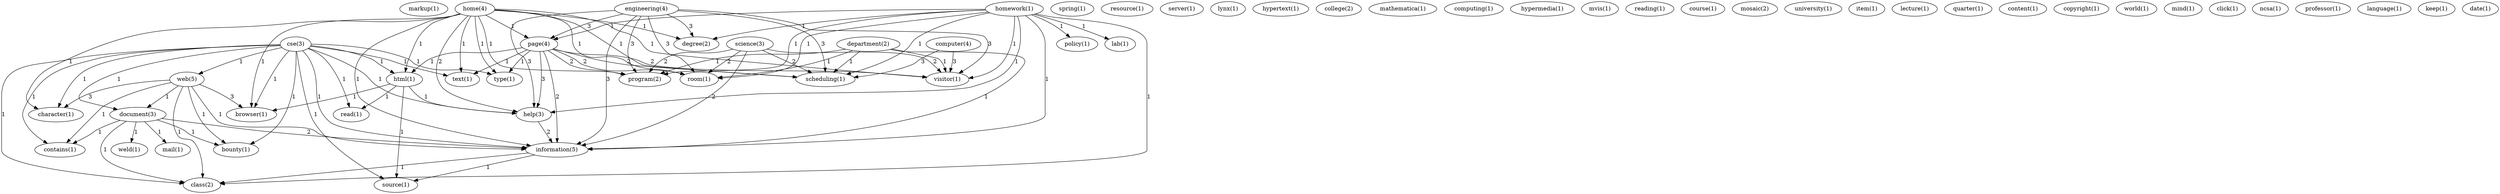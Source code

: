 digraph G {
  markup [ label="markup(1)" ];
  home [ label="home(4)" ];
  degree [ label="degree(2)" ];
  page [ label="page(4)" ];
  character [ label="character(1)" ];
  text [ label="text(1)" ];
  html [ label="html(1)" ];
  browser [ label="browser(1)" ];
  help [ label="help(3)" ];
  room [ label="room(1)" ];
  information [ label="information(5)" ];
  program [ label="program(2)" ];
  type [ label="type(1)" ];
  scheduling [ label="scheduling(1)" ];
  visitor [ label="visitor(1)" ];
  spring [ label="spring(1)" ];
  resource [ label="resource(1)" ];
  engineering [ label="engineering(4)" ];
  server [ label="server(1)" ];
  lynx [ label="lynx(1)" ];
  hypertext [ label="hypertext(1)" ];
  college [ label="college(2)" ];
  mathematica [ label="mathematica(1)" ];
  computing [ label="computing(1)" ];
  hypermedia [ label="hypermedia(1)" ];
  mvis [ label="mvis(1)" ];
  reading [ label="reading(1)" ];
  cse [ label="cse(3)" ];
  web [ label="web(5)" ];
  document [ label="document(3)" ];
  contains [ label="contains(1)" ];
  bounty [ label="bounty(1)" ];
  read [ label="read(1)" ];
  source [ label="source(1)" ];
  class [ label="class(2)" ];
  course [ label="course(1)" ];
  mosaic [ label="mosaic(2)" ];
  university [ label="university(1)" ];
  homework [ label="homework(1)" ];
  policy [ label="policy(1)" ];
  lab [ label="lab(1)" ];
  item [ label="item(1)" ];
  weld [ label="weld(1)" ];
  mail [ label="mail(1)" ];
  lecture [ label="lecture(1)" ];
  quarter [ label="quarter(1)" ];
  department [ label="department(2)" ];
  content [ label="content(1)" ];
  copyright [ label="copyright(1)" ];
  science [ label="science(3)" ];
  world [ label="world(1)" ];
  computer [ label="computer(4)" ];
  mind [ label="mind(1)" ];
  click [ label="click(1)" ];
  click [ label="click(1)" ];
  ncsa [ label="ncsa(1)" ];
  professor [ label="professor(1)" ];
  language [ label="language(1)" ];
  keep [ label="keep(1)" ];
  date [ label="date(1)" ];
  home -> degree [ label="1" ];
  home -> page [ label="1" ];
  home -> character [ label="1" ];
  home -> text [ label="1" ];
  home -> html [ label="1" ];
  home -> browser [ label="1" ];
  home -> help [ label="2" ];
  home -> room [ label="1" ];
  home -> information [ label="1" ];
  home -> program [ label="1" ];
  home -> type [ label="1" ];
  home -> scheduling [ label="1" ];
  home -> visitor [ label="1" ];
  engineering -> degree [ label="3" ];
  engineering -> page [ label="3" ];
  engineering -> help [ label="3" ];
  engineering -> room [ label="3" ];
  engineering -> information [ label="3" ];
  engineering -> program [ label="3" ];
  engineering -> scheduling [ label="3" ];
  engineering -> visitor [ label="3" ];
  cse -> web [ label="1" ];
  cse -> document [ label="1" ];
  cse -> character [ label="1" ];
  cse -> contains [ label="1" ];
  cse -> text [ label="1" ];
  cse -> html [ label="1" ];
  cse -> browser [ label="1" ];
  cse -> help [ label="1" ];
  cse -> bounty [ label="1" ];
  cse -> read [ label="1" ];
  cse -> information [ label="1" ];
  cse -> source [ label="1" ];
  cse -> class [ label="1" ];
  cse -> type [ label="1" ];
  web -> document [ label="1" ];
  web -> character [ label="3" ];
  web -> contains [ label="1" ];
  web -> browser [ label="3" ];
  web -> bounty [ label="1" ];
  web -> information [ label="1" ];
  web -> class [ label="1" ];
  homework -> policy [ label="1" ];
  homework -> lab [ label="1" ];
  homework -> degree [ label="1" ];
  homework -> page [ label="1" ];
  homework -> help [ label="1" ];
  homework -> room [ label="1" ];
  homework -> information [ label="1" ];
  homework -> class [ label="1" ];
  homework -> program [ label="1" ];
  homework -> scheduling [ label="1" ];
  homework -> visitor [ label="1" ];
  document -> contains [ label="1" ];
  document -> bounty [ label="1" ];
  document -> information [ label="2" ];
  document -> class [ label="1" ];
  document -> weld [ label="1" ];
  document -> mail [ label="1" ];
  page -> text [ label="1" ];
  page -> html [ label="1" ];
  page -> help [ label="3" ];
  page -> room [ label="2" ];
  page -> information [ label="2" ];
  page -> program [ label="2" ];
  page -> type [ label="1" ];
  page -> scheduling [ label="2" ];
  page -> visitor [ label="2" ];
  html -> browser [ label="1" ];
  html -> help [ label="1" ];
  html -> read [ label="1" ];
  html -> source [ label="1" ];
  help -> information [ label="2" ];
  department -> room [ label="1" ];
  department -> information [ label="1" ];
  department -> program [ label="1" ];
  department -> scheduling [ label="1" ];
  department -> visitor [ label="1" ];
  science -> room [ label="2" ];
  science -> information [ label="2" ];
  science -> program [ label="2" ];
  science -> scheduling [ label="2" ];
  science -> visitor [ label="2" ];
  information -> source [ label="1" ];
  information -> class [ label="1" ];
  computer -> scheduling [ label="3" ];
  computer -> visitor [ label="3" ];
}
